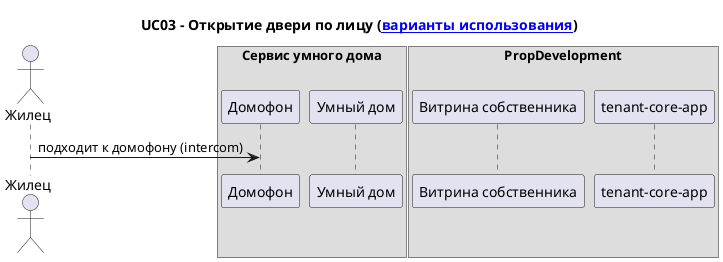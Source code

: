 @startuml

title UC03 - Открытие двери по лицу ([[./uc.puml варианты использования]])

actor Жилец as Tenant
box "Сервис умного дома"
    participant "Домофон" as Intercom
    participant "Умный дом" as SmartHome
end box

box "PropDevelopment"
    participant "Витрина собственника" as MobileApp
    participant "tenant-core-app" as TenantCoreApp
end box

Tenant -> Intercom: подходит к домофону (intercom)
@enduml